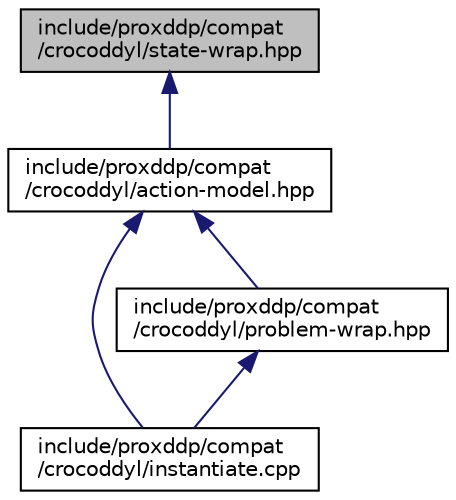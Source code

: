 digraph "include/proxddp/compat/crocoddyl/state-wrap.hpp"
{
 // LATEX_PDF_SIZE
  bgcolor="transparent";
  edge [fontname="Helvetica",fontsize="10",labelfontname="Helvetica",labelfontsize="10"];
  node [fontname="Helvetica",fontsize="10",shape=record];
  Node1 [label="include/proxddp/compat\l/crocoddyl/state-wrap.hpp",height=0.2,width=0.4,color="black", fillcolor="grey75", style="filled", fontcolor="black",tooltip=" "];
  Node1 -> Node2 [dir="back",color="midnightblue",fontsize="10",style="solid",fontname="Helvetica"];
  Node2 [label="include/proxddp/compat\l/crocoddyl/action-model.hpp",height=0.2,width=0.4,color="black",URL="$action-model_8hpp.html",tooltip=" "];
  Node2 -> Node3 [dir="back",color="midnightblue",fontsize="10",style="solid",fontname="Helvetica"];
  Node3 [label="include/proxddp/compat\l/crocoddyl/instantiate.cpp",height=0.2,width=0.4,color="black",URL="$instantiate_8cpp.html",tooltip=" "];
  Node2 -> Node4 [dir="back",color="midnightblue",fontsize="10",style="solid",fontname="Helvetica"];
  Node4 [label="include/proxddp/compat\l/crocoddyl/problem-wrap.hpp",height=0.2,width=0.4,color="black",URL="$problem-wrap_8hpp.html",tooltip=" "];
  Node4 -> Node3 [dir="back",color="midnightblue",fontsize="10",style="solid",fontname="Helvetica"];
}
